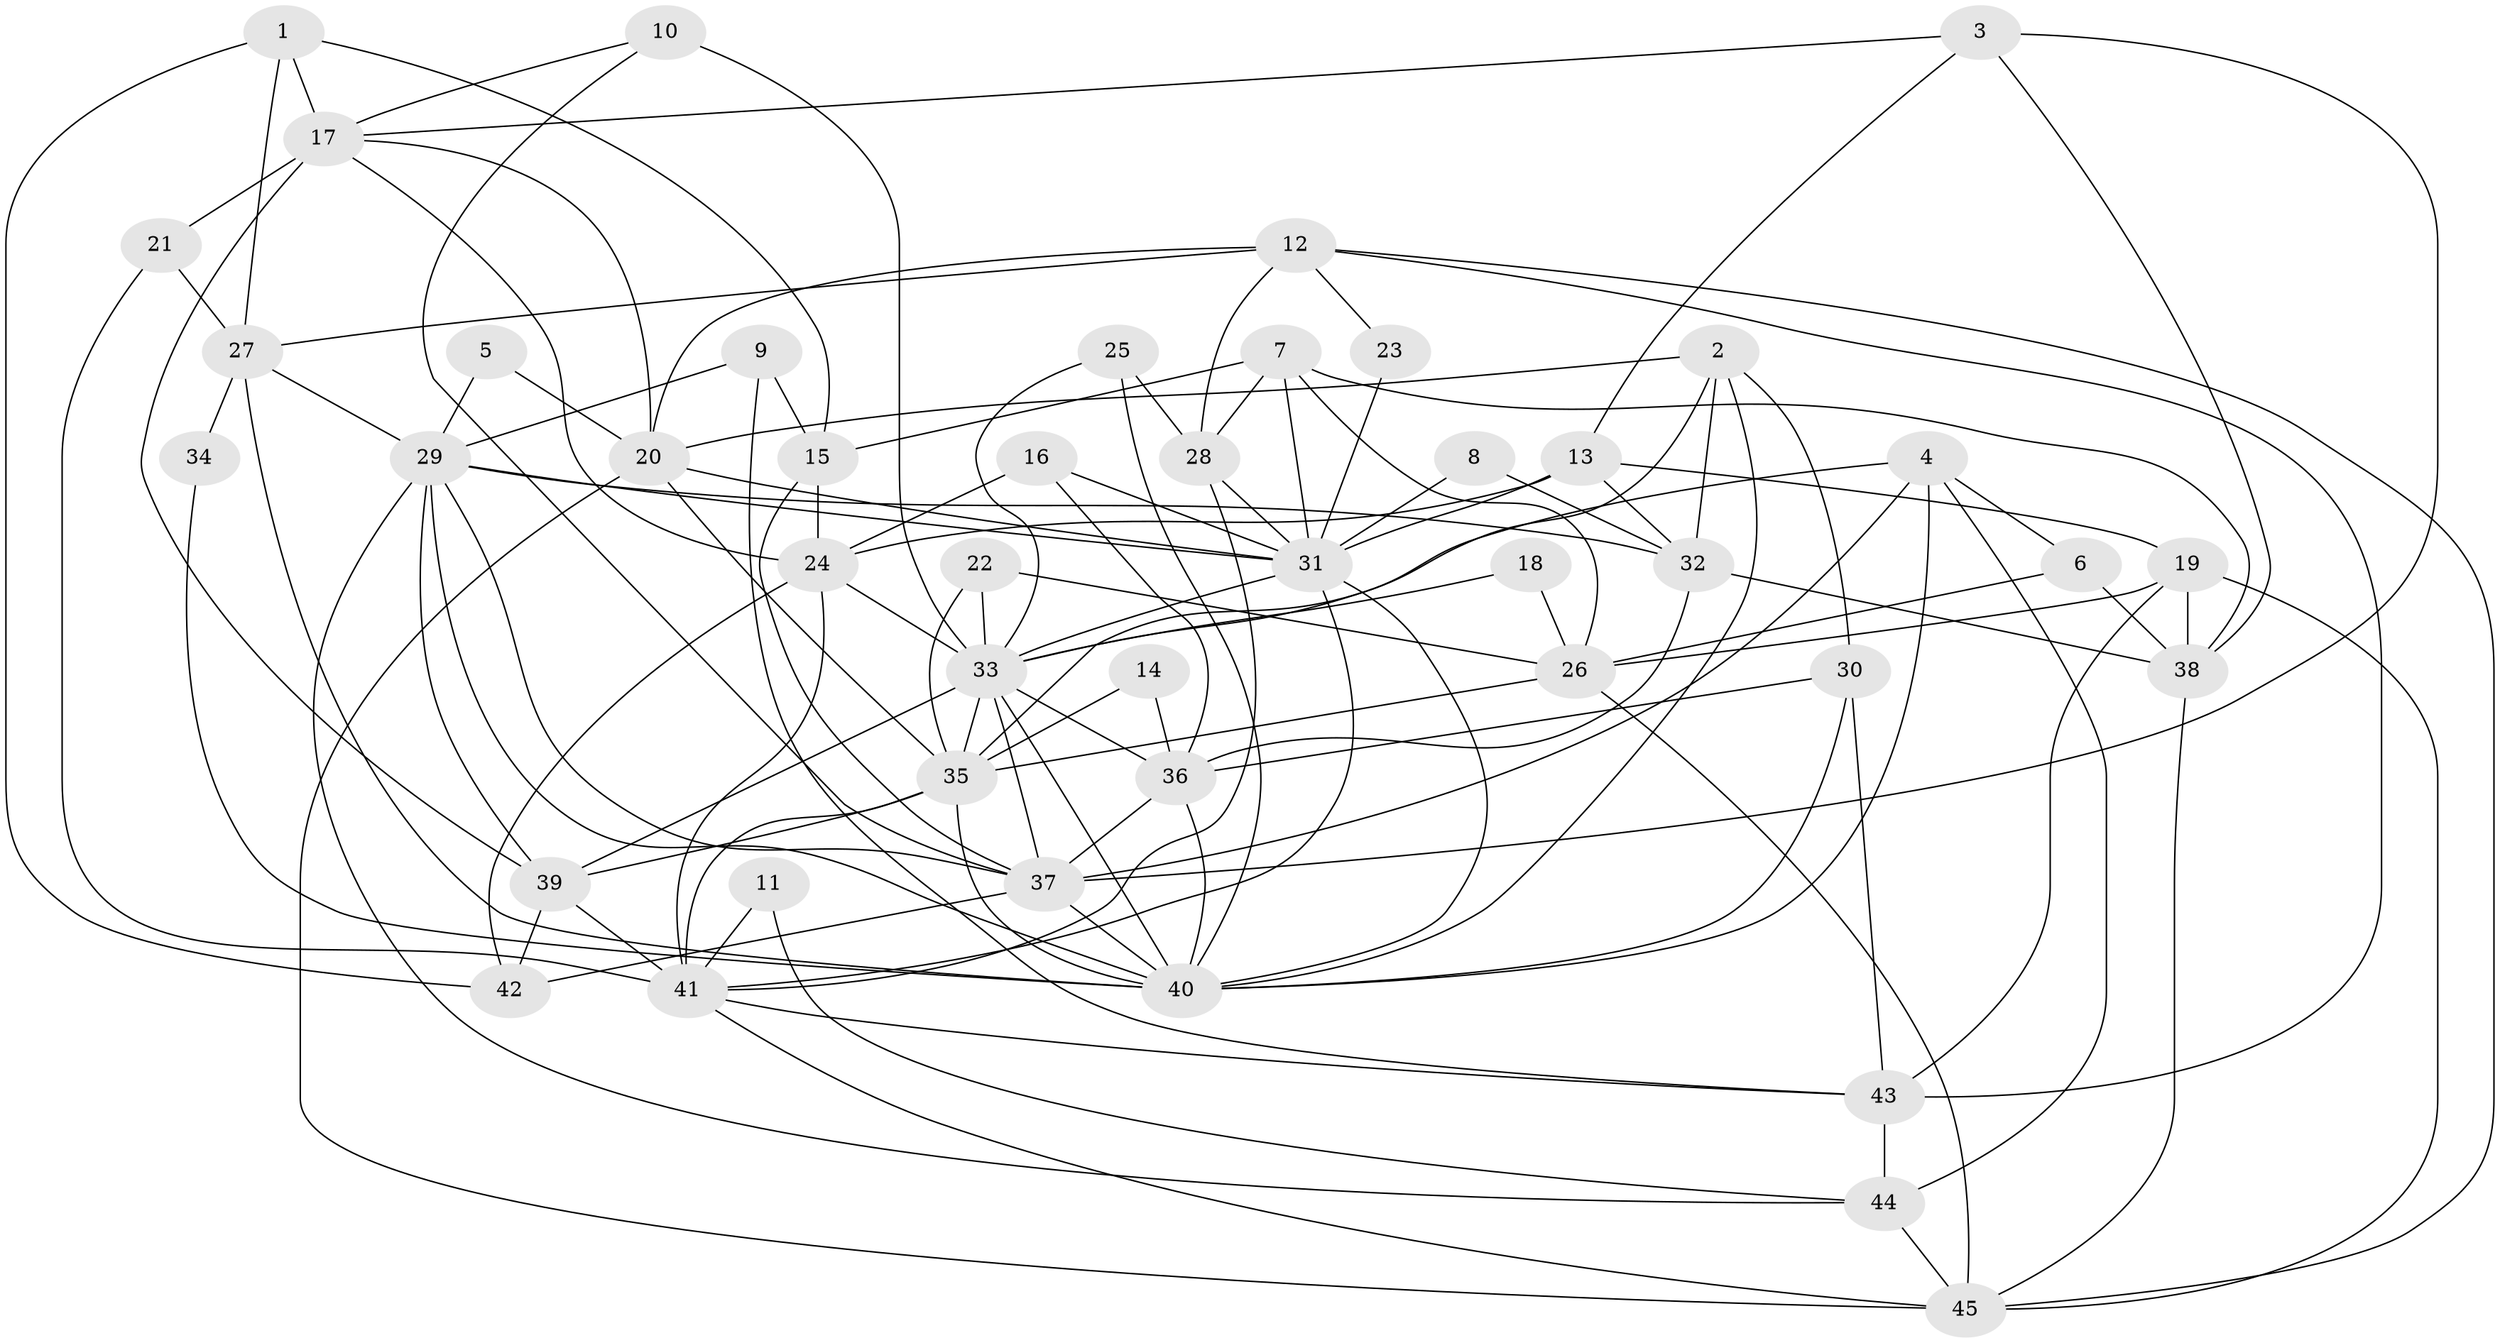 // original degree distribution, {3: 0.29213483146067415, 2: 0.11235955056179775, 4: 0.2808988764044944, 5: 0.1797752808988764, 6: 0.0898876404494382, 7: 0.033707865168539325, 9: 0.011235955056179775}
// Generated by graph-tools (version 1.1) at 2025/50/03/09/25 03:50:05]
// undirected, 45 vertices, 120 edges
graph export_dot {
graph [start="1"]
  node [color=gray90,style=filled];
  1;
  2;
  3;
  4;
  5;
  6;
  7;
  8;
  9;
  10;
  11;
  12;
  13;
  14;
  15;
  16;
  17;
  18;
  19;
  20;
  21;
  22;
  23;
  24;
  25;
  26;
  27;
  28;
  29;
  30;
  31;
  32;
  33;
  34;
  35;
  36;
  37;
  38;
  39;
  40;
  41;
  42;
  43;
  44;
  45;
  1 -- 15 [weight=1.0];
  1 -- 17 [weight=2.0];
  1 -- 27 [weight=2.0];
  1 -- 42 [weight=1.0];
  2 -- 20 [weight=1.0];
  2 -- 30 [weight=1.0];
  2 -- 32 [weight=1.0];
  2 -- 35 [weight=1.0];
  2 -- 40 [weight=1.0];
  3 -- 13 [weight=1.0];
  3 -- 17 [weight=1.0];
  3 -- 37 [weight=1.0];
  3 -- 38 [weight=1.0];
  4 -- 6 [weight=1.0];
  4 -- 33 [weight=1.0];
  4 -- 37 [weight=2.0];
  4 -- 40 [weight=1.0];
  4 -- 44 [weight=1.0];
  5 -- 20 [weight=1.0];
  5 -- 29 [weight=1.0];
  6 -- 26 [weight=1.0];
  6 -- 38 [weight=1.0];
  7 -- 15 [weight=1.0];
  7 -- 26 [weight=1.0];
  7 -- 28 [weight=1.0];
  7 -- 31 [weight=1.0];
  7 -- 38 [weight=1.0];
  8 -- 31 [weight=2.0];
  8 -- 32 [weight=1.0];
  9 -- 15 [weight=1.0];
  9 -- 29 [weight=1.0];
  9 -- 43 [weight=1.0];
  10 -- 17 [weight=1.0];
  10 -- 33 [weight=2.0];
  10 -- 37 [weight=1.0];
  11 -- 41 [weight=1.0];
  11 -- 44 [weight=1.0];
  12 -- 20 [weight=1.0];
  12 -- 23 [weight=1.0];
  12 -- 27 [weight=1.0];
  12 -- 28 [weight=1.0];
  12 -- 43 [weight=1.0];
  12 -- 45 [weight=1.0];
  13 -- 19 [weight=1.0];
  13 -- 24 [weight=1.0];
  13 -- 31 [weight=1.0];
  13 -- 32 [weight=1.0];
  14 -- 35 [weight=1.0];
  14 -- 36 [weight=1.0];
  15 -- 24 [weight=1.0];
  15 -- 37 [weight=1.0];
  16 -- 24 [weight=1.0];
  16 -- 31 [weight=1.0];
  16 -- 36 [weight=1.0];
  17 -- 20 [weight=1.0];
  17 -- 21 [weight=1.0];
  17 -- 24 [weight=1.0];
  17 -- 39 [weight=1.0];
  18 -- 26 [weight=1.0];
  18 -- 33 [weight=1.0];
  19 -- 26 [weight=1.0];
  19 -- 38 [weight=1.0];
  19 -- 43 [weight=1.0];
  19 -- 45 [weight=1.0];
  20 -- 31 [weight=1.0];
  20 -- 35 [weight=1.0];
  20 -- 45 [weight=1.0];
  21 -- 27 [weight=1.0];
  21 -- 41 [weight=1.0];
  22 -- 26 [weight=1.0];
  22 -- 33 [weight=1.0];
  22 -- 35 [weight=1.0];
  23 -- 31 [weight=1.0];
  24 -- 33 [weight=1.0];
  24 -- 41 [weight=1.0];
  24 -- 42 [weight=1.0];
  25 -- 28 [weight=1.0];
  25 -- 33 [weight=1.0];
  25 -- 40 [weight=1.0];
  26 -- 35 [weight=1.0];
  26 -- 45 [weight=1.0];
  27 -- 29 [weight=2.0];
  27 -- 34 [weight=2.0];
  27 -- 40 [weight=1.0];
  28 -- 31 [weight=1.0];
  28 -- 41 [weight=1.0];
  29 -- 31 [weight=1.0];
  29 -- 32 [weight=1.0];
  29 -- 37 [weight=1.0];
  29 -- 39 [weight=1.0];
  29 -- 40 [weight=1.0];
  29 -- 44 [weight=1.0];
  30 -- 36 [weight=1.0];
  30 -- 40 [weight=1.0];
  30 -- 43 [weight=1.0];
  31 -- 33 [weight=1.0];
  31 -- 40 [weight=1.0];
  31 -- 41 [weight=1.0];
  32 -- 36 [weight=1.0];
  32 -- 38 [weight=1.0];
  33 -- 35 [weight=1.0];
  33 -- 36 [weight=1.0];
  33 -- 37 [weight=1.0];
  33 -- 39 [weight=1.0];
  33 -- 40 [weight=2.0];
  34 -- 40 [weight=1.0];
  35 -- 39 [weight=1.0];
  35 -- 40 [weight=1.0];
  35 -- 41 [weight=1.0];
  36 -- 37 [weight=1.0];
  36 -- 40 [weight=1.0];
  37 -- 40 [weight=1.0];
  37 -- 42 [weight=1.0];
  38 -- 45 [weight=1.0];
  39 -- 41 [weight=1.0];
  39 -- 42 [weight=1.0];
  41 -- 43 [weight=1.0];
  41 -- 45 [weight=1.0];
  43 -- 44 [weight=1.0];
  44 -- 45 [weight=1.0];
}
